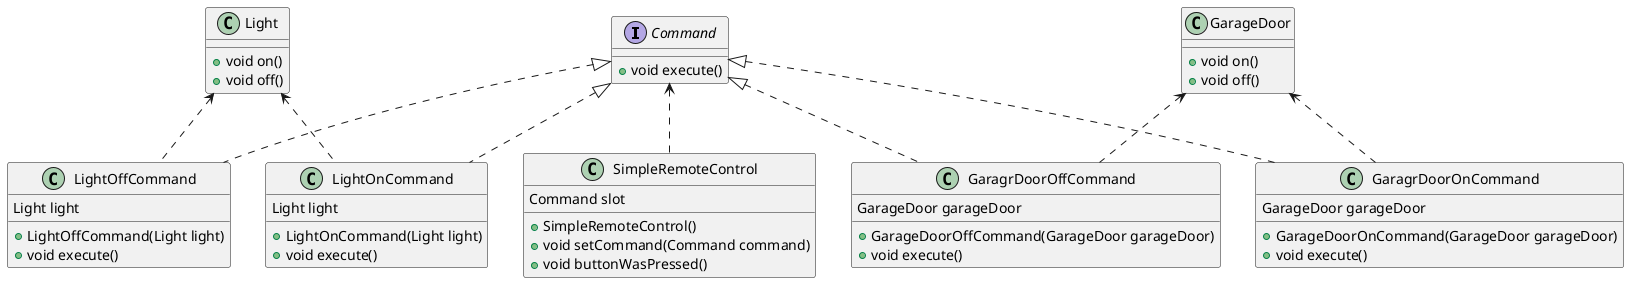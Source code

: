 @startuml

interface Command {
    + void execute()
}

class Light {
    + void on()
    + void off()
}

class GarageDoor {
    + void on()
    + void off()
}

class LightOnCommand {
    Light light

    + LightOnCommand(Light light)
    + void execute()
}

class LightOffCommand {
    Light light

    + LightOffCommand(Light light)
    + void execute()
}

class GaragrDoorOnCommand {
    GarageDoor garageDoor

    + GarageDoorOnCommand(GarageDoor garageDoor)
    + void execute()
}

class GaragrDoorOffCommand {
    GarageDoor garageDoor

    + GarageDoorOffCommand(GarageDoor garageDoor)
    + void execute()
}

class SimpleRemoteControl {
    Command slot

    + SimpleRemoteControl()
    + void setCommand(Command command)
    + void buttonWasPressed()
}

Command <.. SimpleRemoteControl

Command <|.. LightOnCommand
Light <.. LightOnCommand
Command <|.. LightOffCommand
Light <.. LightOffCommand

Command <|.. GaragrDoorOnCommand
GarageDoor <.. GaragrDoorOnCommand
Command <|.. GaragrDoorOffCommand
GarageDoor <.. GaragrDoorOffCommand

@enduml
